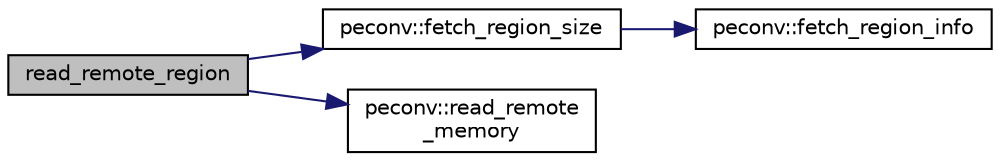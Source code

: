 digraph "read_remote_region"
{
 // LATEX_PDF_SIZE
  edge [fontname="Helvetica",fontsize="10",labelfontname="Helvetica",labelfontsize="10"];
  node [fontname="Helvetica",fontsize="10",shape=record];
  rankdir="LR";
  Node1 [label="read_remote_region",height=0.2,width=0.4,color="black", fillcolor="grey75", style="filled", fontcolor="black",tooltip=" "];
  Node1 -> Node2 [color="midnightblue",fontsize="10",style="solid",fontname="Helvetica"];
  Node2 [label="peconv::fetch_region_size",height=0.2,width=0.4,color="black", fillcolor="white", style="filled",URL="$namespacepeconv.html#af399043f4bee127c29de4fa23fc67b18",tooltip=" "];
  Node2 -> Node3 [color="midnightblue",fontsize="10",style="solid",fontname="Helvetica"];
  Node3 [label="peconv::fetch_region_info",height=0.2,width=0.4,color="black", fillcolor="white", style="filled",URL="$namespacepeconv.html#aba49ca3fdaa63f9078a8c81bcfc77cea",tooltip=" "];
  Node1 -> Node4 [color="midnightblue",fontsize="10",style="solid",fontname="Helvetica"];
  Node4 [label="peconv::read_remote\l_memory",height=0.2,width=0.4,color="black", fillcolor="white", style="filled",URL="$namespacepeconv.html#a84e7b5f85dc05f8b891e381ea518b218",tooltip=" "];
}
